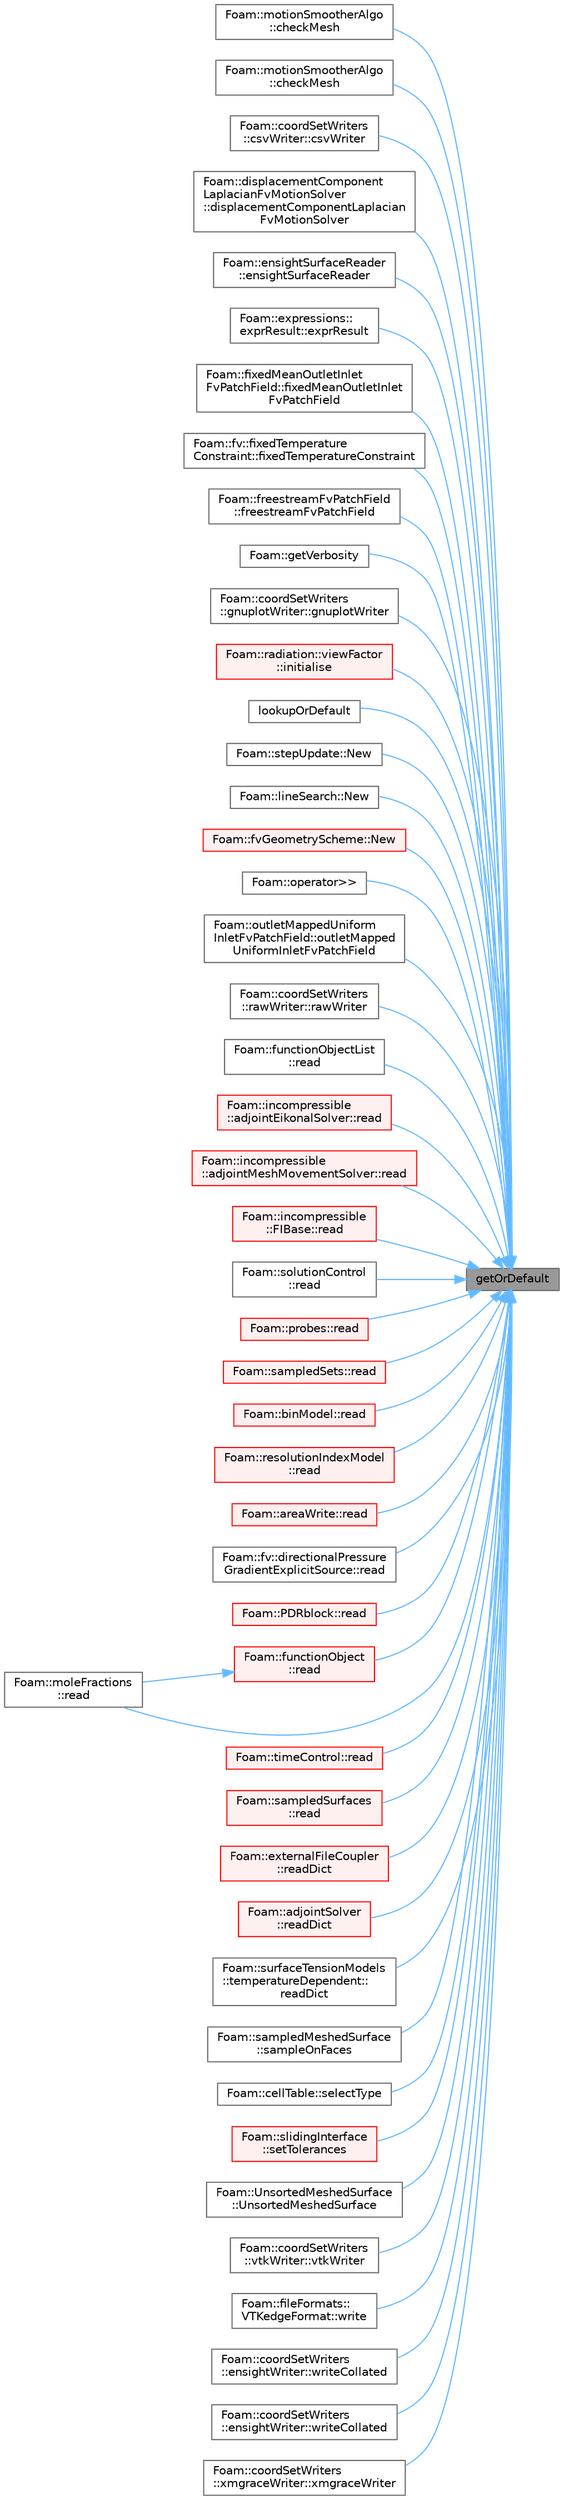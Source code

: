 digraph "getOrDefault"
{
 // LATEX_PDF_SIZE
  bgcolor="transparent";
  edge [fontname=Helvetica,fontsize=10,labelfontname=Helvetica,labelfontsize=10];
  node [fontname=Helvetica,fontsize=10,shape=box,height=0.2,width=0.4];
  rankdir="RL";
  Node1 [id="Node000001",label="getOrDefault",height=0.2,width=0.4,color="gray40", fillcolor="grey60", style="filled", fontcolor="black",tooltip=" "];
  Node1 -> Node2 [id="edge1_Node000001_Node000002",dir="back",color="steelblue1",style="solid",tooltip=" "];
  Node2 [id="Node000002",label="Foam::motionSmootherAlgo\l::checkMesh",height=0.2,width=0.4,color="grey40", fillcolor="white", style="filled",URL="$classFoam_1_1motionSmootherAlgo.html#adeff8da8757f0ad3bb1112784214744d",tooltip=" "];
  Node1 -> Node3 [id="edge2_Node000001_Node000003",dir="back",color="steelblue1",style="solid",tooltip=" "];
  Node3 [id="Node000003",label="Foam::motionSmootherAlgo\l::checkMesh",height=0.2,width=0.4,color="grey40", fillcolor="white", style="filled",URL="$classFoam_1_1motionSmootherAlgo.html#aca398f0907413c501b569d0a4b86b86d",tooltip=" "];
  Node1 -> Node4 [id="edge3_Node000001_Node000004",dir="back",color="steelblue1",style="solid",tooltip=" "];
  Node4 [id="Node000004",label="Foam::coordSetWriters\l::csvWriter::csvWriter",height=0.2,width=0.4,color="grey40", fillcolor="white", style="filled",URL="$classFoam_1_1coordSetWriters_1_1csvWriter.html#a408732c7b164356f9f1c68dace7d5ddc",tooltip=" "];
  Node1 -> Node5 [id="edge4_Node000001_Node000005",dir="back",color="steelblue1",style="solid",tooltip=" "];
  Node5 [id="Node000005",label="Foam::displacementComponent\lLaplacianFvMotionSolver\l::displacementComponentLaplacian\lFvMotionSolver",height=0.2,width=0.4,color="grey40", fillcolor="white", style="filled",URL="$classFoam_1_1displacementComponentLaplacianFvMotionSolver.html#a38dfb8b3bda454c35759417fa3894249",tooltip=" "];
  Node1 -> Node6 [id="edge5_Node000001_Node000006",dir="back",color="steelblue1",style="solid",tooltip=" "];
  Node6 [id="Node000006",label="Foam::ensightSurfaceReader\l::ensightSurfaceReader",height=0.2,width=0.4,color="grey40", fillcolor="white", style="filled",URL="$classFoam_1_1ensightSurfaceReader.html#a93ad00af70c9a4b3854ce4745cff22b0",tooltip=" "];
  Node1 -> Node7 [id="edge6_Node000001_Node000007",dir="back",color="steelblue1",style="solid",tooltip=" "];
  Node7 [id="Node000007",label="Foam::expressions::\lexprResult::exprResult",height=0.2,width=0.4,color="grey40", fillcolor="white", style="filled",URL="$classFoam_1_1expressions_1_1exprResult.html#af06d7cac27ba8300b7344afff83ea6f1",tooltip=" "];
  Node1 -> Node8 [id="edge7_Node000001_Node000008",dir="back",color="steelblue1",style="solid",tooltip=" "];
  Node8 [id="Node000008",label="Foam::fixedMeanOutletInlet\lFvPatchField::fixedMeanOutletInlet\lFvPatchField",height=0.2,width=0.4,color="grey40", fillcolor="white", style="filled",URL="$classFoam_1_1fixedMeanOutletInletFvPatchField.html#a3a1a2c67a828e7f8cd4dd7d5bede3fed",tooltip=" "];
  Node1 -> Node9 [id="edge8_Node000001_Node000009",dir="back",color="steelblue1",style="solid",tooltip=" "];
  Node9 [id="Node000009",label="Foam::fv::fixedTemperature\lConstraint::fixedTemperatureConstraint",height=0.2,width=0.4,color="grey40", fillcolor="white", style="filled",URL="$classFoam_1_1fv_1_1fixedTemperatureConstraint.html#a5140d0ad6f0c3f3cc11765d26b4b91c6",tooltip=" "];
  Node1 -> Node10 [id="edge9_Node000001_Node000010",dir="back",color="steelblue1",style="solid",tooltip=" "];
  Node10 [id="Node000010",label="Foam::freestreamFvPatchField\l::freestreamFvPatchField",height=0.2,width=0.4,color="grey40", fillcolor="white", style="filled",URL="$classFoam_1_1freestreamFvPatchField.html#abc0817d4627b5475deb2b39d0dbaa3ed",tooltip=" "];
  Node1 -> Node11 [id="edge10_Node000001_Node000011",dir="back",color="steelblue1",style="solid",tooltip=" "];
  Node11 [id="Node000011",label="Foam::getVerbosity",height=0.2,width=0.4,color="grey40", fillcolor="white", style="filled",URL="$namespaceFoam.html#af8eebb821efedb880a47b8d0cc9da430",tooltip=" "];
  Node1 -> Node12 [id="edge11_Node000001_Node000012",dir="back",color="steelblue1",style="solid",tooltip=" "];
  Node12 [id="Node000012",label="Foam::coordSetWriters\l::gnuplotWriter::gnuplotWriter",height=0.2,width=0.4,color="grey40", fillcolor="white", style="filled",URL="$classFoam_1_1coordSetWriters_1_1gnuplotWriter.html#ad033c3d8e67aecab3253fcd21fd9c856",tooltip=" "];
  Node1 -> Node13 [id="edge12_Node000001_Node000013",dir="back",color="steelblue1",style="solid",tooltip=" "];
  Node13 [id="Node000013",label="Foam::radiation::viewFactor\l::initialise",height=0.2,width=0.4,color="red", fillcolor="#FFF0F0", style="filled",URL="$classFoam_1_1radiation_1_1viewFactor.html#a18abf8b19283101238a77c9e6865b673",tooltip=" "];
  Node1 -> Node16 [id="edge13_Node000001_Node000016",dir="back",color="steelblue1",style="solid",tooltip=" "];
  Node16 [id="Node000016",label="lookupOrDefault",height=0.2,width=0.4,color="grey40", fillcolor="white", style="filled",URL="$classFoam_1_1dictionary.html#a6ece26a0b1d7fbc51c1369a4dd718dd2",tooltip=" "];
  Node1 -> Node17 [id="edge14_Node000001_Node000017",dir="back",color="steelblue1",style="solid",tooltip=" "];
  Node17 [id="Node000017",label="Foam::stepUpdate::New",height=0.2,width=0.4,color="grey40", fillcolor="white", style="filled",URL="$classFoam_1_1stepUpdate.html#ac4ffce7511f93a5cc7b3183955fa2bde",tooltip=" "];
  Node1 -> Node18 [id="edge15_Node000001_Node000018",dir="back",color="steelblue1",style="solid",tooltip=" "];
  Node18 [id="Node000018",label="Foam::lineSearch::New",height=0.2,width=0.4,color="grey40", fillcolor="white", style="filled",URL="$classFoam_1_1lineSearch.html#a10077f59b78309423a33ca76507f30da",tooltip=" "];
  Node1 -> Node19 [id="edge16_Node000001_Node000019",dir="back",color="steelblue1",style="solid",tooltip=" "];
  Node19 [id="Node000019",label="Foam::fvGeometryScheme::New",height=0.2,width=0.4,color="red", fillcolor="#FFF0F0", style="filled",URL="$classFoam_1_1fvGeometryScheme.html#aaced3a8834cdd93fa0315df5df265564",tooltip=" "];
  Node1 -> Node23 [id="edge17_Node000001_Node000023",dir="back",color="steelblue1",style="solid",tooltip=" "];
  Node23 [id="Node000023",label="Foam::operator\>\>",height=0.2,width=0.4,color="grey40", fillcolor="white", style="filled",URL="$namespaceFoam.html#a10313e2510d88c8c1d1ad3baaff10a13",tooltip=" "];
  Node1 -> Node24 [id="edge18_Node000001_Node000024",dir="back",color="steelblue1",style="solid",tooltip=" "];
  Node24 [id="Node000024",label="Foam::outletMappedUniform\lInletFvPatchField::outletMapped\lUniformInletFvPatchField",height=0.2,width=0.4,color="grey40", fillcolor="white", style="filled",URL="$classFoam_1_1outletMappedUniformInletFvPatchField.html#a3873aff07b5e846085fc9a28362fe7da",tooltip=" "];
  Node1 -> Node25 [id="edge19_Node000001_Node000025",dir="back",color="steelblue1",style="solid",tooltip=" "];
  Node25 [id="Node000025",label="Foam::coordSetWriters\l::rawWriter::rawWriter",height=0.2,width=0.4,color="grey40", fillcolor="white", style="filled",URL="$classFoam_1_1coordSetWriters_1_1rawWriter.html#a2e5fc080c7139f256d0c654051a64186",tooltip=" "];
  Node1 -> Node26 [id="edge20_Node000001_Node000026",dir="back",color="steelblue1",style="solid",tooltip=" "];
  Node26 [id="Node000026",label="Foam::functionObjectList\l::read",height=0.2,width=0.4,color="grey40", fillcolor="white", style="filled",URL="$classFoam_1_1functionObjectList.html#af816873151ddb0126e98bb2f914d8ed5",tooltip=" "];
  Node1 -> Node27 [id="edge21_Node000001_Node000027",dir="back",color="steelblue1",style="solid",tooltip=" "];
  Node27 [id="Node000027",label="Foam::incompressible\l::adjointEikonalSolver::read",height=0.2,width=0.4,color="red", fillcolor="#FFF0F0", style="filled",URL="$classFoam_1_1incompressible_1_1adjointEikonalSolver.html#aaa936da334e29618ece019bd8a9aa06f",tooltip=" "];
  Node1 -> Node30 [id="edge22_Node000001_Node000030",dir="back",color="steelblue1",style="solid",tooltip=" "];
  Node30 [id="Node000030",label="Foam::incompressible\l::adjointMeshMovementSolver::read",height=0.2,width=0.4,color="red", fillcolor="#FFF0F0", style="filled",URL="$classFoam_1_1incompressible_1_1adjointMeshMovementSolver.html#aaa936da334e29618ece019bd8a9aa06f",tooltip=" "];
  Node1 -> Node33 [id="edge23_Node000001_Node000033",dir="back",color="steelblue1",style="solid",tooltip=" "];
  Node33 [id="Node000033",label="Foam::incompressible\l::FIBase::read",height=0.2,width=0.4,color="red", fillcolor="#FFF0F0", style="filled",URL="$classFoam_1_1incompressible_1_1FIBase.html#aaa936da334e29618ece019bd8a9aa06f",tooltip=" "];
  Node1 -> Node40 [id="edge24_Node000001_Node000040",dir="back",color="steelblue1",style="solid",tooltip=" "];
  Node40 [id="Node000040",label="Foam::solutionControl\l::read",height=0.2,width=0.4,color="grey40", fillcolor="white", style="filled",URL="$classFoam_1_1solutionControl.html#a8b0c1962c604c31e7f43a16d6bc7a8bd",tooltip=" "];
  Node1 -> Node41 [id="edge25_Node000001_Node000041",dir="back",color="steelblue1",style="solid",tooltip=" "];
  Node41 [id="Node000041",label="Foam::probes::read",height=0.2,width=0.4,color="red", fillcolor="#FFF0F0", style="filled",URL="$classFoam_1_1probes.html#afac0600fef97b05534a595ce00b272ed",tooltip=" "];
  Node1 -> Node47 [id="edge26_Node000001_Node000047",dir="back",color="steelblue1",style="solid",tooltip=" "];
  Node47 [id="Node000047",label="Foam::sampledSets::read",height=0.2,width=0.4,color="red", fillcolor="#FFF0F0", style="filled",URL="$classFoam_1_1sampledSets.html#afac0600fef97b05534a595ce00b272ed",tooltip=" "];
  Node1 -> Node50 [id="edge27_Node000001_Node000050",dir="back",color="steelblue1",style="solid",tooltip=" "];
  Node50 [id="Node000050",label="Foam::binModel::read",height=0.2,width=0.4,color="red", fillcolor="#FFF0F0", style="filled",URL="$classFoam_1_1binModel.html#a6ce0c64db98eb6144d363dbfc86104eb",tooltip=" "];
  Node1 -> Node55 [id="edge28_Node000001_Node000055",dir="back",color="steelblue1",style="solid",tooltip=" "];
  Node55 [id="Node000055",label="Foam::resolutionIndexModel\l::read",height=0.2,width=0.4,color="red", fillcolor="#FFF0F0", style="filled",URL="$classFoam_1_1resolutionIndexModel.html#a6ce0c64db98eb6144d363dbfc86104eb",tooltip=" "];
  Node1 -> Node62 [id="edge29_Node000001_Node000062",dir="back",color="steelblue1",style="solid",tooltip=" "];
  Node62 [id="Node000062",label="Foam::areaWrite::read",height=0.2,width=0.4,color="red", fillcolor="#FFF0F0", style="filled",URL="$classFoam_1_1areaWrite.html#a6ce0c64db98eb6144d363dbfc86104eb",tooltip=" "];
  Node1 -> Node65 [id="edge30_Node000001_Node000065",dir="back",color="steelblue1",style="solid",tooltip=" "];
  Node65 [id="Node000065",label="Foam::fv::directionalPressure\lGradientExplicitSource::read",height=0.2,width=0.4,color="grey40", fillcolor="white", style="filled",URL="$classFoam_1_1fv_1_1directionalPressureGradientExplicitSource.html#a6ce0c64db98eb6144d363dbfc86104eb",tooltip=" "];
  Node1 -> Node66 [id="edge31_Node000001_Node000066",dir="back",color="steelblue1",style="solid",tooltip=" "];
  Node66 [id="Node000066",label="Foam::PDRblock::read",height=0.2,width=0.4,color="red", fillcolor="#FFF0F0", style="filled",URL="$classFoam_1_1PDRblock.html#a6ce0c64db98eb6144d363dbfc86104eb",tooltip=" "];
  Node1 -> Node68 [id="edge32_Node000001_Node000068",dir="back",color="steelblue1",style="solid",tooltip=" "];
  Node68 [id="Node000068",label="Foam::functionObject\l::read",height=0.2,width=0.4,color="red", fillcolor="#FFF0F0", style="filled",URL="$classFoam_1_1functionObject.html#a6ce0c64db98eb6144d363dbfc86104eb",tooltip=" "];
  Node68 -> Node273 [id="edge33_Node000068_Node000273",dir="back",color="steelblue1",style="solid",tooltip=" "];
  Node273 [id="Node000273",label="Foam::moleFractions\l::read",height=0.2,width=0.4,color="grey40", fillcolor="white", style="filled",URL="$classFoam_1_1moleFractions.html#a6ce0c64db98eb6144d363dbfc86104eb",tooltip=" "];
  Node1 -> Node274 [id="edge34_Node000001_Node000274",dir="back",color="steelblue1",style="solid",tooltip=" "];
  Node274 [id="Node000274",label="Foam::timeControl::read",height=0.2,width=0.4,color="red", fillcolor="#FFF0F0", style="filled",URL="$classFoam_1_1timeControl.html#a428788b96f9f592ba1fa5b37c25ac749",tooltip=" "];
  Node1 -> Node276 [id="edge35_Node000001_Node000276",dir="back",color="steelblue1",style="solid",tooltip=" "];
  Node276 [id="Node000276",label="Foam::sampledSurfaces\l::read",height=0.2,width=0.4,color="red", fillcolor="#FFF0F0", style="filled",URL="$classFoam_1_1sampledSurfaces.html#a6ce0c64db98eb6144d363dbfc86104eb",tooltip=" "];
  Node1 -> Node273 [id="edge36_Node000001_Node000273",dir="back",color="steelblue1",style="solid",tooltip=" "];
  Node1 -> Node279 [id="edge37_Node000001_Node000279",dir="back",color="steelblue1",style="solid",tooltip=" "];
  Node279 [id="Node000279",label="Foam::externalFileCoupler\l::readDict",height=0.2,width=0.4,color="red", fillcolor="#FFF0F0", style="filled",URL="$classFoam_1_1externalFileCoupler.html#a7cdff22ed18f729b1b397a729148aac3",tooltip=" "];
  Node1 -> Node281 [id="edge38_Node000001_Node000281",dir="back",color="steelblue1",style="solid",tooltip=" "];
  Node281 [id="Node000281",label="Foam::adjointSolver\l::readDict",height=0.2,width=0.4,color="red", fillcolor="#FFF0F0", style="filled",URL="$classFoam_1_1adjointSolver.html#a7cdff22ed18f729b1b397a729148aac3",tooltip=" "];
  Node1 -> Node284 [id="edge39_Node000001_Node000284",dir="back",color="steelblue1",style="solid",tooltip=" "];
  Node284 [id="Node000284",label="Foam::surfaceTensionModels\l::temperatureDependent::\lreadDict",height=0.2,width=0.4,color="grey40", fillcolor="white", style="filled",URL="$classFoam_1_1surfaceTensionModels_1_1temperatureDependent.html#a7cdff22ed18f729b1b397a729148aac3",tooltip=" "];
  Node1 -> Node285 [id="edge40_Node000001_Node000285",dir="back",color="steelblue1",style="solid",tooltip=" "];
  Node285 [id="Node000285",label="Foam::sampledMeshedSurface\l::sampleOnFaces",height=0.2,width=0.4,color="grey40", fillcolor="white", style="filled",URL="$classFoam_1_1sampledMeshedSurface.html#a9929d343aebc5d8d33d87d5fa1d4fe5a",tooltip=" "];
  Node1 -> Node286 [id="edge41_Node000001_Node000286",dir="back",color="steelblue1",style="solid",tooltip=" "];
  Node286 [id="Node000286",label="Foam::cellTable::selectType",height=0.2,width=0.4,color="grey40", fillcolor="white", style="filled",URL="$classFoam_1_1cellTable.html#aa6ea7a3b6edbb04ab0c13742f2222153",tooltip=" "];
  Node1 -> Node287 [id="edge42_Node000001_Node000287",dir="back",color="steelblue1",style="solid",tooltip=" "];
  Node287 [id="Node000287",label="Foam::slidingInterface\l::setTolerances",height=0.2,width=0.4,color="red", fillcolor="#FFF0F0", style="filled",URL="$classFoam_1_1slidingInterface.html#a2bc7d056737d685d6f9fe9f6268cde77",tooltip=" "];
  Node1 -> Node289 [id="edge43_Node000001_Node000289",dir="back",color="steelblue1",style="solid",tooltip=" "];
  Node289 [id="Node000289",label="Foam::UnsortedMeshedSurface\l::UnsortedMeshedSurface",height=0.2,width=0.4,color="grey40", fillcolor="white", style="filled",URL="$classFoam_1_1UnsortedMeshedSurface.html#aadeb93579b89ff2e957bb4f8d7ae82d7",tooltip=" "];
  Node1 -> Node290 [id="edge44_Node000001_Node000290",dir="back",color="steelblue1",style="solid",tooltip=" "];
  Node290 [id="Node000290",label="Foam::coordSetWriters\l::vtkWriter::vtkWriter",height=0.2,width=0.4,color="grey40", fillcolor="white", style="filled",URL="$classFoam_1_1coordSetWriters_1_1vtkWriter.html#ac229fdc1211f1c787e6f6f26e861123e",tooltip=" "];
  Node1 -> Node291 [id="edge45_Node000001_Node000291",dir="back",color="steelblue1",style="solid",tooltip=" "];
  Node291 [id="Node000291",label="Foam::fileFormats::\lVTKedgeFormat::write",height=0.2,width=0.4,color="grey40", fillcolor="white", style="filled",URL="$classFoam_1_1fileFormats_1_1VTKedgeFormat.html#af2efd70fe10200fd1d7674136c937b2d",tooltip=" "];
  Node1 -> Node292 [id="edge46_Node000001_Node000292",dir="back",color="steelblue1",style="solid",tooltip=" "];
  Node292 [id="Node000292",label="Foam::coordSetWriters\l::ensightWriter::writeCollated",height=0.2,width=0.4,color="grey40", fillcolor="white", style="filled",URL="$classFoam_1_1coordSetWriters_1_1ensightWriter.html#a5468d728981ac7c63776e5d198ee5808",tooltip=" "];
  Node1 -> Node293 [id="edge47_Node000001_Node000293",dir="back",color="steelblue1",style="solid",tooltip=" "];
  Node293 [id="Node000293",label="Foam::coordSetWriters\l::ensightWriter::writeCollated",height=0.2,width=0.4,color="grey40", fillcolor="white", style="filled",URL="$classFoam_1_1coordSetWriters_1_1ensightWriter.html#aa17348155c88f95c5f05029138a5546a",tooltip=" "];
  Node1 -> Node294 [id="edge48_Node000001_Node000294",dir="back",color="steelblue1",style="solid",tooltip=" "];
  Node294 [id="Node000294",label="Foam::coordSetWriters\l::xmgraceWriter::xmgraceWriter",height=0.2,width=0.4,color="grey40", fillcolor="white", style="filled",URL="$classFoam_1_1coordSetWriters_1_1xmgraceWriter.html#af0c3b6999113762ff4b33110e22b901e",tooltip=" "];
}
